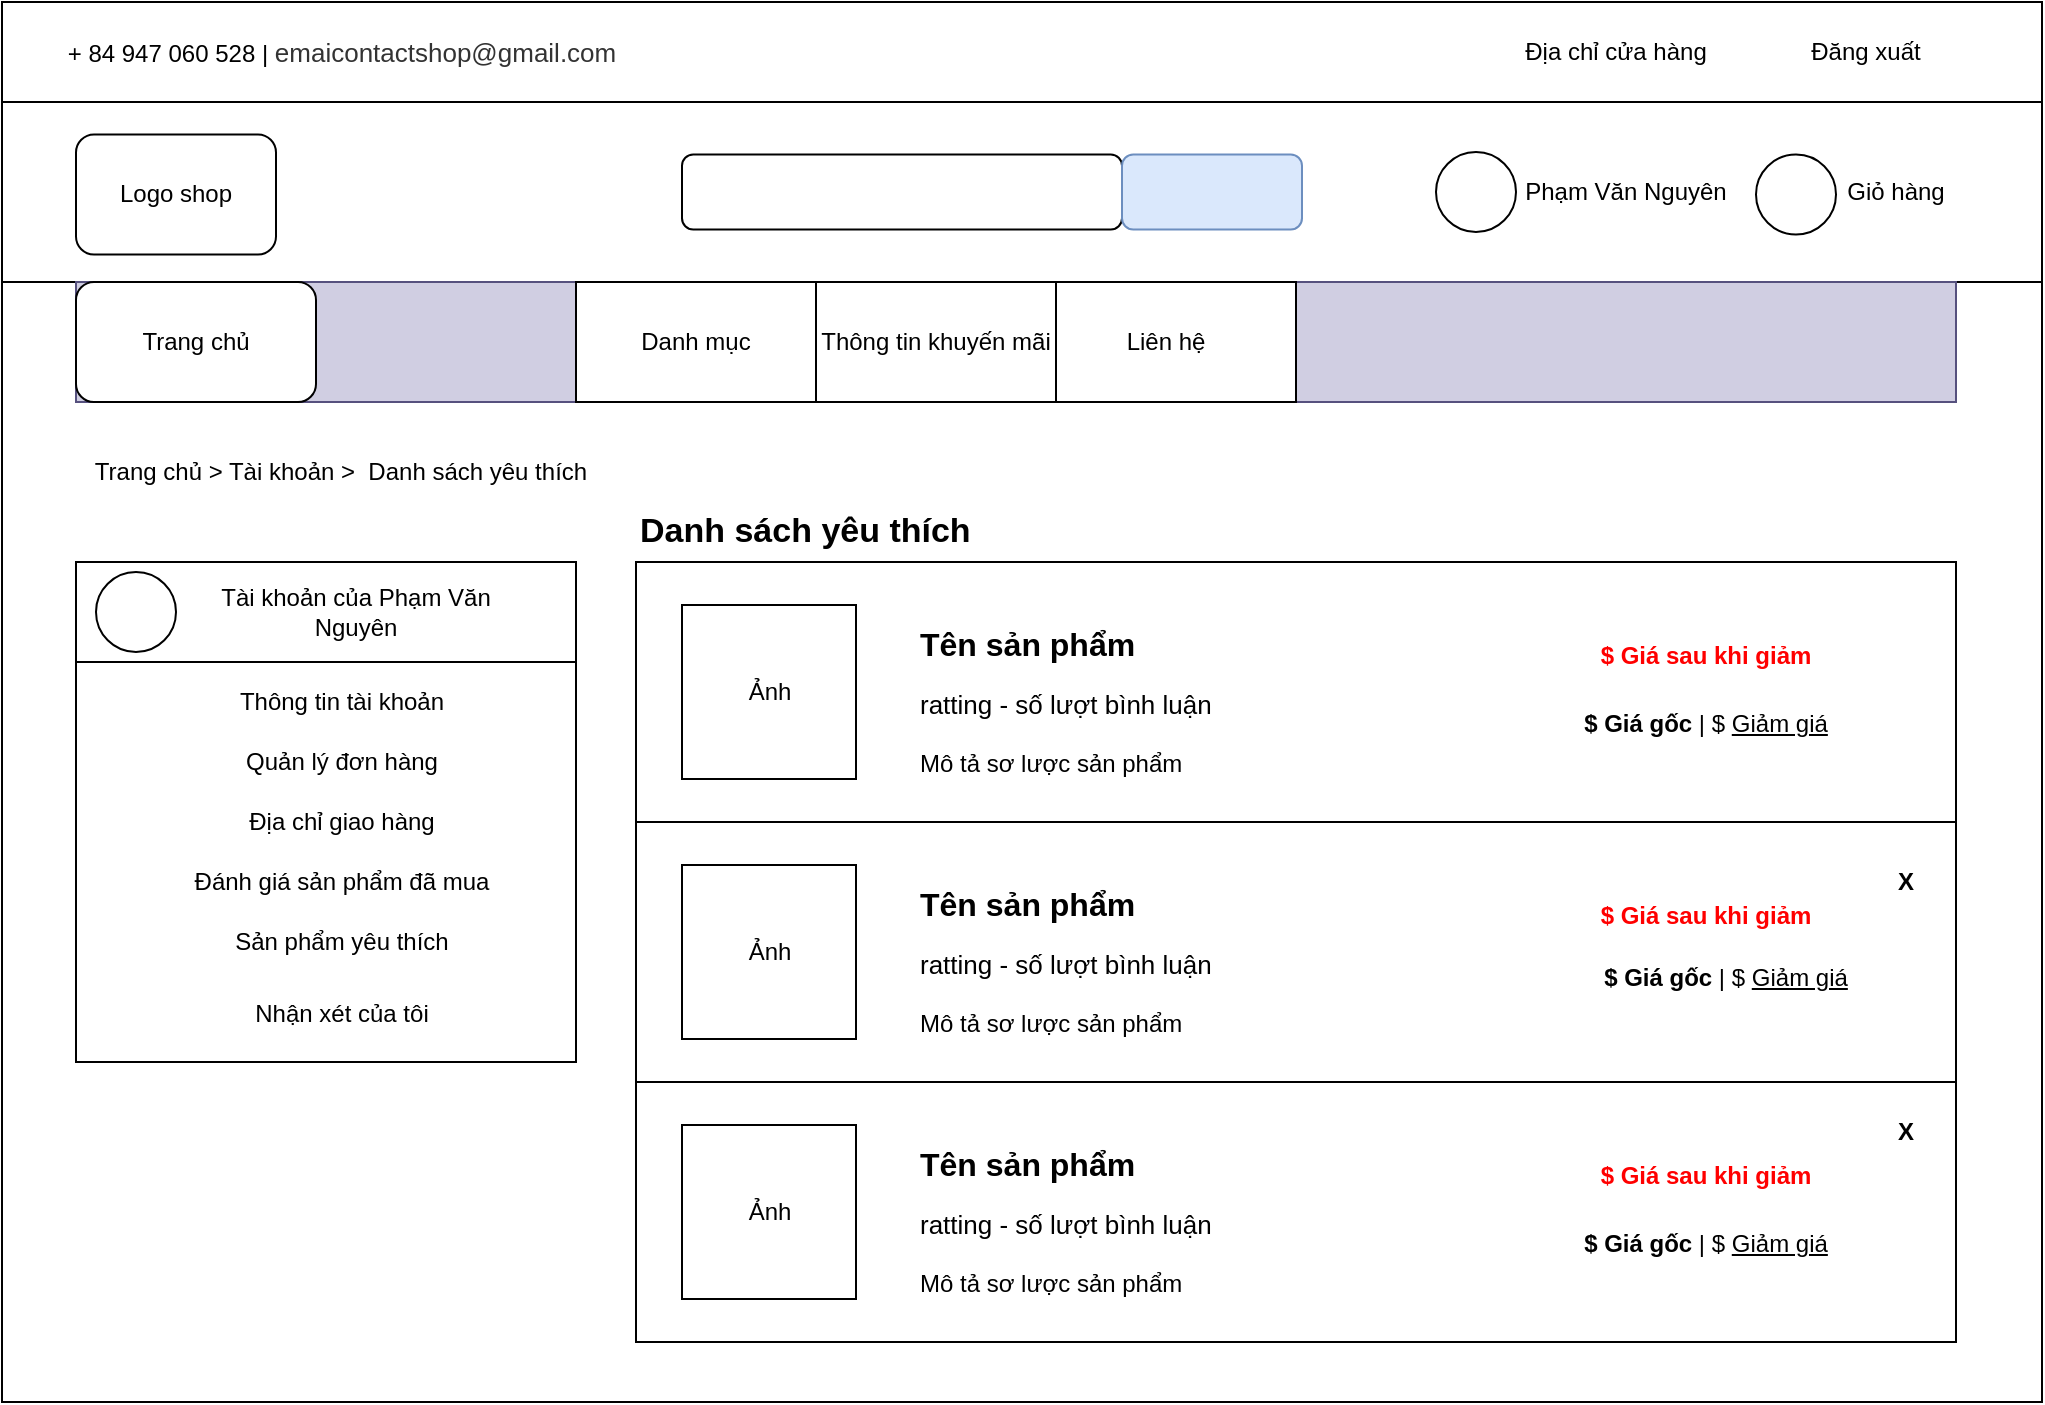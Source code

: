 <mxfile version="14.7.1" type="device"><diagram id="hkdvkxI8NX8G6KiS5Ttt" name="Page-1"><mxGraphModel dx="1865" dy="1690" grid="1" gridSize="10" guides="1" tooltips="1" connect="1" arrows="1" fold="1" page="1" pageScale="1" pageWidth="827" pageHeight="1169" math="0" shadow="0"><root><mxCell id="0"/><mxCell id="1" parent="0"/><mxCell id="za_oArBZpFatyL-btfJq-1" value="" style="rounded=0;whiteSpace=wrap;html=1;" parent="1" vertex="1"><mxGeometry x="-97" y="-1090" width="1020" height="700" as="geometry"/></mxCell><mxCell id="za_oArBZpFatyL-btfJq-2" value="" style="rounded=0;whiteSpace=wrap;html=1;" parent="1" vertex="1"><mxGeometry x="-97" y="-1090" width="1020" height="50" as="geometry"/></mxCell><mxCell id="za_oArBZpFatyL-btfJq-3" value="+ 84 947 060 528 |&amp;nbsp;&lt;span style=&quot;color: rgb(51 , 51 , 51) ; font-size: 13px ; background-color: rgb(255 , 255 , 255) ; font-family: &amp;#34;poppins&amp;#34; , sans-serif ; text-align: left&quot;&gt;emaicontactshop@gmail.com&lt;/span&gt;" style="text;html=1;strokeColor=none;fillColor=none;align=center;verticalAlign=middle;whiteSpace=wrap;rounded=0;" parent="1" vertex="1"><mxGeometry x="-97" y="-1080" width="340" height="30" as="geometry"/></mxCell><mxCell id="za_oArBZpFatyL-btfJq-4" value="Địa chỉ cửa hàng" style="text;html=1;align=center;verticalAlign=middle;whiteSpace=wrap;rounded=0;noLabel=0;shadow=0;glass=0;" parent="1" vertex="1"><mxGeometry x="650" y="-1077.5" width="120" height="25" as="geometry"/></mxCell><mxCell id="za_oArBZpFatyL-btfJq-5" value="Đăng xuất" style="text;html=1;strokeColor=none;fillColor=none;align=center;verticalAlign=middle;whiteSpace=wrap;rounded=0;" parent="1" vertex="1"><mxGeometry x="800" y="-1075" width="70" height="20" as="geometry"/></mxCell><mxCell id="za_oArBZpFatyL-btfJq-7" value="" style="rounded=0;whiteSpace=wrap;html=1;shadow=0;glass=0;" parent="1" vertex="1"><mxGeometry x="-97" y="-1040" width="1020" height="90" as="geometry"/></mxCell><mxCell id="za_oArBZpFatyL-btfJq-8" value="" style="rounded=1;whiteSpace=wrap;html=1;shadow=0;glass=0;" parent="1" vertex="1"><mxGeometry x="-60" y="-1023.75" width="100" height="60" as="geometry"/></mxCell><mxCell id="za_oArBZpFatyL-btfJq-9" value="" style="rounded=1;whiteSpace=wrap;html=1;shadow=0;glass=0;" parent="1" vertex="1"><mxGeometry x="243" y="-1013.75" width="220" height="37.5" as="geometry"/></mxCell><mxCell id="za_oArBZpFatyL-btfJq-10" value="" style="rounded=1;whiteSpace=wrap;html=1;shadow=0;glass=0;fillColor=#dae8fc;strokeColor=#6c8ebf;" parent="1" vertex="1"><mxGeometry x="463" y="-1013.75" width="90" height="37.5" as="geometry"/></mxCell><mxCell id="za_oArBZpFatyL-btfJq-11" value="" style="ellipse;whiteSpace=wrap;html=1;aspect=fixed;rounded=0;shadow=0;glass=0;" parent="1" vertex="1"><mxGeometry x="620" y="-1015" width="40" height="40" as="geometry"/></mxCell><mxCell id="za_oArBZpFatyL-btfJq-12" value="" style="ellipse;whiteSpace=wrap;html=1;aspect=fixed;rounded=0;shadow=0;glass=0;" parent="1" vertex="1"><mxGeometry x="780" y="-1013.75" width="40" height="40" as="geometry"/></mxCell><mxCell id="za_oArBZpFatyL-btfJq-13" value="Phạm Văn Nguyên" style="text;html=1;strokeColor=none;fillColor=none;align=center;verticalAlign=middle;whiteSpace=wrap;rounded=0;shadow=0;glass=0;" parent="1" vertex="1"><mxGeometry x="660" y="-1005" width="110" height="20" as="geometry"/></mxCell><mxCell id="za_oArBZpFatyL-btfJq-14" value="Giỏ hàng" style="text;html=1;strokeColor=none;fillColor=none;align=center;verticalAlign=middle;whiteSpace=wrap;rounded=0;shadow=0;glass=0;" parent="1" vertex="1"><mxGeometry x="820" y="-1005" width="60" height="20" as="geometry"/></mxCell><mxCell id="za_oArBZpFatyL-btfJq-15" value="Logo shop" style="text;html=1;strokeColor=none;fillColor=none;align=center;verticalAlign=middle;whiteSpace=wrap;rounded=0;shadow=0;glass=0;" parent="1" vertex="1"><mxGeometry x="-40" y="-1003.75" width="60" height="20" as="geometry"/></mxCell><mxCell id="za_oArBZpFatyL-btfJq-17" value="" style="rounded=0;whiteSpace=wrap;html=1;shadow=0;glass=0;fillColor=#d0cee2;strokeColor=#56517e;" parent="1" vertex="1"><mxGeometry x="-60" y="-950" width="940" height="60" as="geometry"/></mxCell><mxCell id="za_oArBZpFatyL-btfJq-18" value="" style="rounded=1;whiteSpace=wrap;html=1;shadow=0;glass=0;" parent="1" vertex="1"><mxGeometry x="-60" y="-950" width="120" height="60" as="geometry"/></mxCell><mxCell id="za_oArBZpFatyL-btfJq-19" value="" style="rounded=0;whiteSpace=wrap;html=1;shadow=0;glass=0;" parent="1" vertex="1"><mxGeometry x="190" y="-950" width="120" height="60" as="geometry"/></mxCell><mxCell id="za_oArBZpFatyL-btfJq-20" value="" style="rounded=0;whiteSpace=wrap;html=1;shadow=0;glass=0;" parent="1" vertex="1"><mxGeometry x="310" y="-950" width="120" height="60" as="geometry"/></mxCell><mxCell id="za_oArBZpFatyL-btfJq-21" value="" style="rounded=0;whiteSpace=wrap;html=1;shadow=0;glass=0;" parent="1" vertex="1"><mxGeometry x="430" y="-950" width="120" height="60" as="geometry"/></mxCell><mxCell id="za_oArBZpFatyL-btfJq-22" value="Danh mục" style="text;html=1;strokeColor=none;fillColor=none;align=center;verticalAlign=middle;whiteSpace=wrap;rounded=0;shadow=0;glass=0;" parent="1" vertex="1"><mxGeometry x="205" y="-930" width="90" height="20" as="geometry"/></mxCell><mxCell id="za_oArBZpFatyL-btfJq-23" value="Thông tin khuyến mãi" style="text;html=1;strokeColor=none;fillColor=none;align=center;verticalAlign=middle;whiteSpace=wrap;rounded=0;shadow=0;glass=0;" parent="1" vertex="1"><mxGeometry x="310" y="-930" width="120" height="20" as="geometry"/></mxCell><mxCell id="za_oArBZpFatyL-btfJq-24" value="Liên hệ" style="text;html=1;strokeColor=none;fillColor=none;align=center;verticalAlign=middle;whiteSpace=wrap;rounded=0;shadow=0;glass=0;" parent="1" vertex="1"><mxGeometry x="440" y="-930" width="90" height="20" as="geometry"/></mxCell><mxCell id="za_oArBZpFatyL-btfJq-25" value="Trang chủ" style="text;html=1;strokeColor=none;fillColor=none;align=center;verticalAlign=middle;whiteSpace=wrap;rounded=0;shadow=0;glass=0;" parent="1" vertex="1"><mxGeometry x="-50" y="-930" width="100" height="20" as="geometry"/></mxCell><mxCell id="za_oArBZpFatyL-btfJq-26" value="Trang chủ &amp;gt; Tài khoản &amp;gt;&amp;nbsp; Danh sách yêu thích&lt;span style=&quot;color: rgba(0 , 0 , 0 , 0) ; font-family: monospace ; font-size: 0px&quot;&gt;%3CmxGraphModel%3E%3Croot%3E%3CmxCell%20id%3D%220%22%2F%3E%3CmxCell%20id%3D%221%22%20parent%3D%220%22%2F%3E%3CmxCell%20id%3D%222%22%20value%3D%22Trang%20ch%E1%BB%A7%20%26amp%3Bgt%3B%20Gi%E1%BB%8F%20h%C3%A0ng%22%20style%3D%22text%3Bhtml%3D1%3BstrokeColor%3Dnone%3BfillColor%3Dnone%3Balign%3Dcenter%3BverticalAlign%3Dmiddle%3BwhiteSpace%3Dwrap%3Brounded%3D0%3B%22%20vertex%3D%221%22%20parent%3D%221%22%3E%3CmxGeometry%20x%3D%22-40%22%20y%3D%22-870%22%20width%3D%22130%22%20height%3D%2230%22%20as%3D%22geometry%22%2F%3E%3C%2FmxCell%3E%3C%2Froot%3E%3C%2FmxGraphModel&lt;/span&gt;" style="text;html=1;strokeColor=none;fillColor=none;align=center;verticalAlign=middle;whiteSpace=wrap;rounded=0;" parent="1" vertex="1"><mxGeometry x="-55" y="-870" width="255" height="30" as="geometry"/></mxCell><mxCell id="za_oArBZpFatyL-btfJq-27" value="" style="rounded=0;whiteSpace=wrap;html=1;" parent="1" vertex="1"><mxGeometry x="-60" y="-810" width="250" height="250" as="geometry"/></mxCell><mxCell id="za_oArBZpFatyL-btfJq-28" value="Thông tin tài khoản" style="text;html=1;strokeColor=none;fillColor=none;align=center;verticalAlign=middle;whiteSpace=wrap;rounded=0;" parent="1" vertex="1"><mxGeometry x="-32" y="-750" width="210" height="20" as="geometry"/></mxCell><mxCell id="za_oArBZpFatyL-btfJq-29" value="Quản lý đơn hàng" style="text;html=1;strokeColor=none;fillColor=none;align=center;verticalAlign=middle;whiteSpace=wrap;rounded=0;" parent="1" vertex="1"><mxGeometry x="-32" y="-720" width="210" height="20" as="geometry"/></mxCell><mxCell id="za_oArBZpFatyL-btfJq-30" value="Địa chỉ giao hàng" style="text;html=1;strokeColor=none;fillColor=none;align=center;verticalAlign=middle;whiteSpace=wrap;rounded=0;" parent="1" vertex="1"><mxGeometry x="-32" y="-690" width="210" height="20" as="geometry"/></mxCell><mxCell id="za_oArBZpFatyL-btfJq-31" value="Đánh giá sản phẩm đã mua" style="text;html=1;strokeColor=none;fillColor=none;align=center;verticalAlign=middle;whiteSpace=wrap;rounded=0;" parent="1" vertex="1"><mxGeometry x="-32" y="-660" width="210" height="20" as="geometry"/></mxCell><mxCell id="za_oArBZpFatyL-btfJq-32" value="Sản phẩm yêu thích" style="text;html=1;strokeColor=none;fillColor=none;align=center;verticalAlign=middle;whiteSpace=wrap;rounded=0;" parent="1" vertex="1"><mxGeometry x="-32" y="-630" width="210" height="20" as="geometry"/></mxCell><mxCell id="za_oArBZpFatyL-btfJq-33" value="Nhận xét của tôi" style="text;html=1;strokeColor=none;fillColor=none;align=center;verticalAlign=middle;whiteSpace=wrap;rounded=0;" parent="1" vertex="1"><mxGeometry x="-32" y="-594" width="210" height="20" as="geometry"/></mxCell><mxCell id="za_oArBZpFatyL-btfJq-34" value="" style="rounded=0;whiteSpace=wrap;html=1;" parent="1" vertex="1"><mxGeometry x="-60" y="-810" width="250" height="50" as="geometry"/></mxCell><mxCell id="za_oArBZpFatyL-btfJq-35" value="" style="ellipse;whiteSpace=wrap;html=1;aspect=fixed;" parent="1" vertex="1"><mxGeometry x="-50" y="-805" width="40" height="40" as="geometry"/></mxCell><mxCell id="za_oArBZpFatyL-btfJq-36" value="Tài khoản của Phạm Văn Nguyên" style="text;html=1;strokeColor=none;fillColor=none;align=center;verticalAlign=middle;whiteSpace=wrap;rounded=0;" parent="1" vertex="1"><mxGeometry x="-10" y="-795" width="180" height="20" as="geometry"/></mxCell><mxCell id="za_oArBZpFatyL-btfJq-37" value="" style="rounded=0;whiteSpace=wrap;html=1;" parent="1" vertex="1"><mxGeometry x="220" y="-810" width="660" height="390" as="geometry"/></mxCell><mxCell id="za_oArBZpFatyL-btfJq-39" value="Danh sách yêu thích" style="text;html=1;strokeColor=none;fillColor=none;align=left;verticalAlign=middle;whiteSpace=wrap;rounded=0;fontSize=17;fontStyle=1" parent="1" vertex="1"><mxGeometry x="220" y="-840" width="230" height="30" as="geometry"/></mxCell><mxCell id="za_oArBZpFatyL-btfJq-40" value="" style="rounded=0;whiteSpace=wrap;html=1;" parent="1" vertex="1"><mxGeometry x="220" y="-810" width="660" height="130" as="geometry"/></mxCell><mxCell id="za_oArBZpFatyL-btfJq-42" value="" style="whiteSpace=wrap;html=1;aspect=fixed;" parent="1" vertex="1"><mxGeometry x="243" y="-788.5" width="87" height="87" as="geometry"/></mxCell><mxCell id="za_oArBZpFatyL-btfJq-43" value="Tên sản phẩm" style="text;html=1;strokeColor=none;fillColor=none;align=left;verticalAlign=middle;whiteSpace=wrap;rounded=0;fontSize=16;fontStyle=1" parent="1" vertex="1"><mxGeometry x="360" y="-788.5" width="180" height="38.5" as="geometry"/></mxCell><mxCell id="za_oArBZpFatyL-btfJq-44" value="&lt;font style=&quot;font-size: 13px&quot;&gt;ratting - số lượt bình luận&lt;/font&gt;" style="text;html=1;strokeColor=none;fillColor=none;align=left;verticalAlign=middle;whiteSpace=wrap;rounded=0;fontSize=16;" parent="1" vertex="1"><mxGeometry x="360" y="-750" width="190" height="20" as="geometry"/></mxCell><mxCell id="za_oArBZpFatyL-btfJq-45" value="&lt;font style=&quot;font-size: 12px&quot;&gt;Mô tả sơ lược sản phẩm&lt;/font&gt;" style="text;html=1;strokeColor=none;fillColor=none;align=left;verticalAlign=middle;whiteSpace=wrap;rounded=0;fontSize=16;" parent="1" vertex="1"><mxGeometry x="360" y="-721.5" width="230" height="20" as="geometry"/></mxCell><mxCell id="za_oArBZpFatyL-btfJq-46" value="&lt;font style=&quot;font-size: 12px&quot; color=&quot;#ff0000&quot;&gt;&lt;b&gt;$ Giá sau khi giảm&lt;/b&gt;&lt;/font&gt;" style="text;html=1;strokeColor=none;fillColor=none;align=center;verticalAlign=middle;whiteSpace=wrap;rounded=0;fontSize=16;" parent="1" vertex="1"><mxGeometry x="690" y="-775" width="130" height="20" as="geometry"/></mxCell><mxCell id="za_oArBZpFatyL-btfJq-47" value="&lt;font style=&quot;font-size: 12px&quot;&gt;&lt;b&gt;$ Giá gốc&lt;/b&gt; | $&amp;nbsp;&lt;u&gt;Giảm giá&lt;/u&gt;&lt;/font&gt;" style="text;html=1;strokeColor=none;fillColor=none;align=center;verticalAlign=middle;whiteSpace=wrap;rounded=0;fontSize=16;" parent="1" vertex="1"><mxGeometry x="680" y="-741.5" width="150" height="20" as="geometry"/></mxCell><mxCell id="za_oArBZpFatyL-btfJq-48" value="Ảnh" style="text;html=1;strokeColor=none;fillColor=none;align=center;verticalAlign=middle;whiteSpace=wrap;rounded=0;fontSize=12;" parent="1" vertex="1"><mxGeometry x="261.5" y="-755" width="50" height="20" as="geometry"/></mxCell><mxCell id="za_oArBZpFatyL-btfJq-49" value="" style="rounded=0;whiteSpace=wrap;html=1;" parent="1" vertex="1"><mxGeometry x="220" y="-680" width="660" height="130" as="geometry"/></mxCell><mxCell id="za_oArBZpFatyL-btfJq-50" value="" style="whiteSpace=wrap;html=1;aspect=fixed;" parent="1" vertex="1"><mxGeometry x="243" y="-658.5" width="87" height="87" as="geometry"/></mxCell><mxCell id="za_oArBZpFatyL-btfJq-51" value="Ảnh" style="text;html=1;strokeColor=none;fillColor=none;align=center;verticalAlign=middle;whiteSpace=wrap;rounded=0;fontSize=12;" parent="1" vertex="1"><mxGeometry x="261.5" y="-625" width="50" height="20" as="geometry"/></mxCell><mxCell id="za_oArBZpFatyL-btfJq-52" value="Tên sản phẩm" style="text;html=1;strokeColor=none;fillColor=none;align=left;verticalAlign=middle;whiteSpace=wrap;rounded=0;fontSize=16;fontStyle=1" parent="1" vertex="1"><mxGeometry x="360" y="-658.5" width="180" height="38.5" as="geometry"/></mxCell><mxCell id="za_oArBZpFatyL-btfJq-53" value="&lt;font style=&quot;font-size: 13px&quot;&gt;ratting - số lượt bình luận&lt;/font&gt;" style="text;html=1;strokeColor=none;fillColor=none;align=left;verticalAlign=middle;whiteSpace=wrap;rounded=0;fontSize=16;" parent="1" vertex="1"><mxGeometry x="360" y="-620" width="190" height="20" as="geometry"/></mxCell><mxCell id="za_oArBZpFatyL-btfJq-54" value="&lt;font style=&quot;font-size: 12px&quot;&gt;Mô tả sơ lược sản phẩm&lt;/font&gt;" style="text;html=1;strokeColor=none;fillColor=none;align=left;verticalAlign=middle;whiteSpace=wrap;rounded=0;fontSize=16;" parent="1" vertex="1"><mxGeometry x="360" y="-591.5" width="140" height="20" as="geometry"/></mxCell><mxCell id="za_oArBZpFatyL-btfJq-55" value="&lt;font style=&quot;font-size: 12px&quot; color=&quot;#ff0000&quot;&gt;&lt;b&gt;$ Giá sau khi giảm&lt;/b&gt;&lt;/font&gt;" style="text;html=1;strokeColor=none;fillColor=none;align=center;verticalAlign=middle;whiteSpace=wrap;rounded=0;fontSize=16;" parent="1" vertex="1"><mxGeometry x="690" y="-645" width="130" height="20" as="geometry"/></mxCell><mxCell id="za_oArBZpFatyL-btfJq-56" value="&lt;font style=&quot;font-size: 12px&quot;&gt;&lt;b&gt;$ Giá gốc&lt;/b&gt; | $&amp;nbsp;&lt;u&gt;Giảm giá&lt;/u&gt;&lt;/font&gt;" style="text;html=1;strokeColor=none;fillColor=none;align=center;verticalAlign=middle;whiteSpace=wrap;rounded=0;fontSize=16;" parent="1" vertex="1"><mxGeometry x="690" y="-614" width="150" height="20" as="geometry"/></mxCell><mxCell id="za_oArBZpFatyL-btfJq-59" value="" style="rounded=0;whiteSpace=wrap;html=1;" parent="1" vertex="1"><mxGeometry x="220" y="-550" width="660" height="130" as="geometry"/></mxCell><mxCell id="za_oArBZpFatyL-btfJq-60" value="" style="whiteSpace=wrap;html=1;aspect=fixed;" parent="1" vertex="1"><mxGeometry x="243" y="-528.5" width="87" height="87" as="geometry"/></mxCell><mxCell id="za_oArBZpFatyL-btfJq-61" value="Ảnh" style="text;html=1;strokeColor=none;fillColor=none;align=center;verticalAlign=middle;whiteSpace=wrap;rounded=0;fontSize=12;" parent="1" vertex="1"><mxGeometry x="261.5" y="-495" width="50" height="20" as="geometry"/></mxCell><mxCell id="za_oArBZpFatyL-btfJq-62" value="Tên sản phẩm" style="text;html=1;strokeColor=none;fillColor=none;align=left;verticalAlign=middle;whiteSpace=wrap;rounded=0;fontSize=16;fontStyle=1" parent="1" vertex="1"><mxGeometry x="360" y="-528.5" width="180" height="38.5" as="geometry"/></mxCell><mxCell id="za_oArBZpFatyL-btfJq-63" value="&lt;font style=&quot;font-size: 13px&quot;&gt;ratting - số lượt bình luận&lt;/font&gt;" style="text;html=1;strokeColor=none;fillColor=none;align=left;verticalAlign=middle;whiteSpace=wrap;rounded=0;fontSize=16;" parent="1" vertex="1"><mxGeometry x="360" y="-490" width="190" height="20" as="geometry"/></mxCell><mxCell id="za_oArBZpFatyL-btfJq-64" value="&lt;font style=&quot;font-size: 12px&quot;&gt;Mô tả sơ lược sản phẩm&lt;/font&gt;" style="text;html=1;strokeColor=none;fillColor=none;align=left;verticalAlign=middle;whiteSpace=wrap;rounded=0;fontSize=16;" parent="1" vertex="1"><mxGeometry x="360" y="-461.5" width="140" height="20" as="geometry"/></mxCell><mxCell id="za_oArBZpFatyL-btfJq-65" value="&lt;font style=&quot;font-size: 12px&quot; color=&quot;#ff0000&quot;&gt;&lt;b&gt;$ Giá sau khi giảm&lt;/b&gt;&lt;/font&gt;" style="text;html=1;strokeColor=none;fillColor=none;align=center;verticalAlign=middle;whiteSpace=wrap;rounded=0;fontSize=16;" parent="1" vertex="1"><mxGeometry x="690" y="-515" width="130" height="20" as="geometry"/></mxCell><mxCell id="za_oArBZpFatyL-btfJq-66" value="&lt;font style=&quot;font-size: 12px&quot;&gt;&lt;b&gt;$ Giá gốc&lt;/b&gt; | $&amp;nbsp;&lt;u&gt;Giảm giá&lt;/u&gt;&lt;/font&gt;" style="text;html=1;strokeColor=none;fillColor=none;align=center;verticalAlign=middle;whiteSpace=wrap;rounded=0;fontSize=16;" parent="1" vertex="1"><mxGeometry x="680" y="-481.5" width="150" height="20" as="geometry"/></mxCell><mxCell id="za_oArBZpFatyL-btfJq-76" value="&lt;b&gt;X&lt;/b&gt;" style="text;html=1;strokeColor=none;fillColor=none;align=center;verticalAlign=middle;whiteSpace=wrap;rounded=0;fontSize=12;" parent="1" vertex="1"><mxGeometry x="840" y="-660" width="30" height="20" as="geometry"/></mxCell><mxCell id="za_oArBZpFatyL-btfJq-77" value="&lt;b&gt;X&lt;/b&gt;" style="text;html=1;strokeColor=none;fillColor=none;align=center;verticalAlign=middle;whiteSpace=wrap;rounded=0;fontSize=12;" parent="1" vertex="1"><mxGeometry x="840" y="-535" width="30" height="20" as="geometry"/></mxCell></root></mxGraphModel></diagram></mxfile>